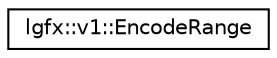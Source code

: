 digraph "Graphical Class Hierarchy"
{
 // LATEX_PDF_SIZE
  edge [fontname="Helvetica",fontsize="10",labelfontname="Helvetica",labelfontsize="10"];
  node [fontname="Helvetica",fontsize="10",shape=record];
  rankdir="LR";
  Node0 [label="lgfx::v1::EncodeRange",height=0.2,width=0.4,color="black", fillcolor="white", style="filled",URL="$d5/dae/structlgfx_1_1v1_1_1EncodeRange.html",tooltip=" "];
}
